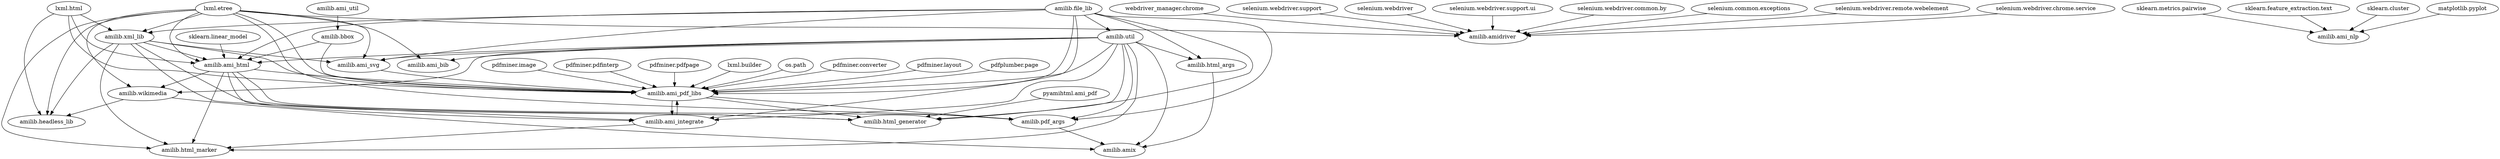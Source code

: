 
# This file was generated by snakefood3."

digraph { 

    "lxml.etree" -> "amilib.ami_bib"
    "amilib.util" -> "amilib.ami_bib"

    "lxml.etree" -> "amilib.wikimedia"
    "amilib.util" -> "amilib.wikimedia"





    "amilib.ami_html" -> "amilib.wikimedia"
    "lxml.etree" -> "amilib.pdf_args"
    "amilib.util" -> "amilib.pdf_args"

    "amilib.file_lib" -> "amilib.pdf_args"



    "amilib.ami_pdf_libs" -> "amilib.pdf_args"

    "amilib.ami_html" -> "amilib.pdf_args"
    "lxml.etree" -> "amilib.html_marker"
    "amilib.xml_lib" -> "amilib.html_marker"
    "amilib.ami_integrate" -> "amilib.html_marker"



    "amilib.util" -> "amilib.html_marker"
    "amilib.ami_html" -> "amilib.html_marker"
    "webdriver_manager.chrome" -> "amilib.amidriver"
    "selenium.webdriver.support" -> "amilib.amidriver"
    "lxml.etree" -> "amilib.amidriver"
    "selenium.webdriver" -> "amilib.amidriver"
    "selenium.webdriver.support.ui" -> "amilib.amidriver"
    "selenium.webdriver.common.by" -> "amilib.amidriver"
    "selenium.common.exceptions" -> "amilib.amidriver"
    "selenium.webdriver.remote.webelement" -> "amilib.amidriver"
    "selenium.webdriver.chrome.service" -> "amilib.amidriver"











    "amilib.file_lib" -> "amilib.util"









    "amilib.html_args" -> "amilib.amix"
    "amilib.util" -> "amilib.amix"

    "amilib.pdf_args" -> "amilib.amix"

    "amilib.wikimedia" -> "amilib.amix"






    "sklearn.metrics.pairwise" -> "amilib.ami_nlp"
    "sklearn.feature_extraction.text" -> "amilib.ami_nlp"



    "sklearn.cluster" -> "amilib.ami_nlp"
    "matplotlib.pyplot" -> "amilib.ami_nlp"
    "amilib.xml_lib" -> "amilib.html_generator"
    "amilib.file_lib" -> "amilib.html_generator"

    "pyamihtml.ami_pdf" -> "amilib.html_generator"
    "amilib.ami_pdf_libs" -> "amilib.html_generator"
    "amilib.util" -> "amilib.html_generator"
    "amilib.ami_html" -> "amilib.html_generator"
    "amilib.file_lib" -> "amilib.ami_svg"
    "amilib.util" -> "amilib.ami_svg"
    "amilib.xml_lib" -> "amilib.ami_svg"
    "lxml.etree" -> "amilib.ami_svg"
    "lxml.etree" -> "amilib.ami_pdf_libs"
    "pdfplumber.page" -> "amilib.ami_pdf_libs"


    "amilib.ami_svg" -> "amilib.ami_pdf_libs"
    "pdfminer.image" -> "amilib.ami_pdf_libs"
    "pdfminer.pdfinterp" -> "amilib.ami_pdf_libs"
    "pdfminer.pdfpage" -> "amilib.ami_pdf_libs"

    "lxml.builder" -> "amilib.ami_pdf_libs"
    "amilib.util" -> "amilib.ami_pdf_libs"
    "amilib.xml_lib" -> "amilib.ami_pdf_libs"
    "amilib.ami_html" -> "amilib.ami_pdf_libs"
    "os.path" -> "amilib.ami_pdf_libs"
    "pdfminer.converter" -> "amilib.ami_pdf_libs"
    "amilib.bbox" -> "amilib.ami_pdf_libs"
    "pdfminer.layout" -> "amilib.ami_pdf_libs"
    "amilib.ami_integrate" -> "amilib.ami_pdf_libs"
    "amilib.file_lib" -> "amilib.ami_pdf_libs"

    "lxml.html" -> "amilib.ami_pdf_libs"






    "lxml.etree" -> "amilib.xml_lib"
    "amilib.file_lib" -> "amilib.xml_lib"




    "lxml.html" -> "amilib.xml_lib"




    "amilib.bbox" -> "amilib.ami_html"
    "lxml.etree" -> "amilib.ami_html"

    "amilib.file_lib" -> "amilib.ami_html"
    "amilib.util" -> "amilib.ami_html"

    "sklearn.linear_model" -> "amilib.ami_html"

    "lxml.html" -> "amilib.ami_html"


    "amilib.xml_lib" -> "amilib.ami_html"
    "amilib.file_lib" -> "amilib.html_args"
    "amilib.util" -> "amilib.html_args"

    "lxml.etree" -> "amilib.headless_lib"
    "amilib.xml_lib" -> "amilib.headless_lib"

    "lxml.html" -> "amilib.headless_lib"
    "amilib.wikimedia" -> "amilib.headless_lib"












    "amilib.xml_lib" -> "amilib.ami_integrate"
    "amilib.file_lib" -> "amilib.ami_integrate"

    "amilib.ami_pdf_libs" -> "amilib.ami_integrate"
    "amilib.util" -> "amilib.ami_integrate"
    "amilib.ami_html" -> "amilib.ami_integrate"
    "amilib.ami_util" -> "amilib.bbox"
}"

